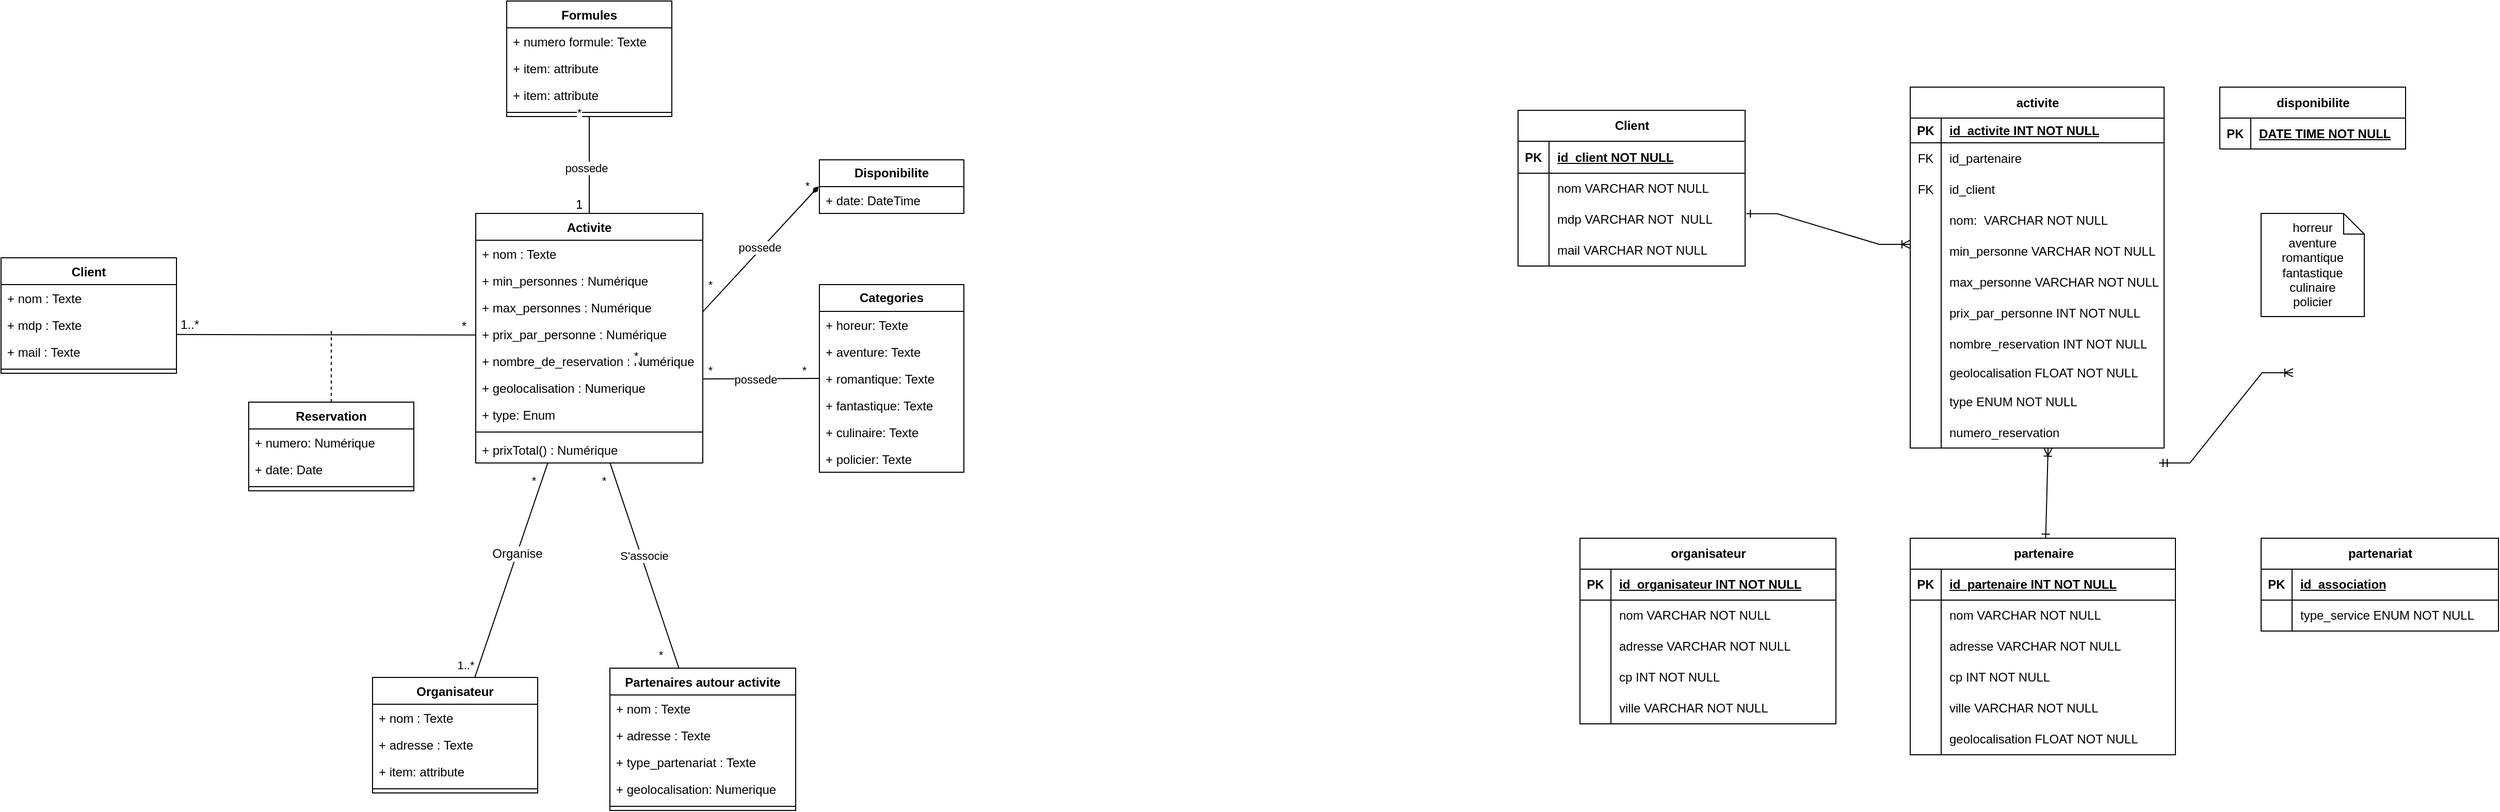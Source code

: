 <mxfile version="24.2.5" type="github" pages="2">
  <diagram id="C5RBs43oDa-KdzZeNtuy" name="Page-1">
    <mxGraphModel dx="1760" dy="936" grid="1" gridSize="10" guides="1" tooltips="1" connect="1" arrows="1" fold="1" page="1" pageScale="1" pageWidth="827" pageHeight="1169" math="0" shadow="0">
      <root>
        <mxCell id="WIyWlLk6GJQsqaUBKTNV-0" />
        <mxCell id="WIyWlLk6GJQsqaUBKTNV-1" parent="WIyWlLk6GJQsqaUBKTNV-0" />
        <mxCell id="AImtCzowj08Mhvy_ddNF-32" value="Partenaires autour activite" style="swimlane;fontStyle=1;align=center;verticalAlign=top;childLayout=stackLayout;horizontal=1;startSize=26;horizontalStack=0;resizeParent=1;resizeLast=0;collapsible=1;marginBottom=0;rounded=0;shadow=0;strokeWidth=1;" parent="WIyWlLk6GJQsqaUBKTNV-1" vertex="1">
          <mxGeometry x="850" y="711" width="180" height="138" as="geometry">
            <mxRectangle x="550" y="140" width="160" height="26" as="alternateBounds" />
          </mxGeometry>
        </mxCell>
        <mxCell id="vlsmuaCWeDRxYmQxbxmw-4" value="+ nom : Texte" style="text;strokeColor=none;fillColor=none;align=left;verticalAlign=top;spacingLeft=4;spacingRight=4;overflow=hidden;rotatable=0;points=[[0,0.5],[1,0.5]];portConstraint=eastwest;whiteSpace=wrap;html=1;" parent="AImtCzowj08Mhvy_ddNF-32" vertex="1">
          <mxGeometry y="26" width="180" height="26" as="geometry" />
        </mxCell>
        <mxCell id="vlsmuaCWeDRxYmQxbxmw-36" value="+ adresse : Texte" style="text;strokeColor=none;fillColor=none;align=left;verticalAlign=top;spacingLeft=4;spacingRight=4;overflow=hidden;rotatable=0;points=[[0,0.5],[1,0.5]];portConstraint=eastwest;whiteSpace=wrap;html=1;" parent="AImtCzowj08Mhvy_ddNF-32" vertex="1">
          <mxGeometry y="52" width="180" height="26" as="geometry" />
        </mxCell>
        <mxCell id="KNCG4D43ssrWwXCDO9zS-21" value="+ type_partenariat : Texte" style="text;strokeColor=none;fillColor=none;align=left;verticalAlign=top;spacingLeft=4;spacingRight=4;overflow=hidden;rotatable=0;points=[[0,0.5],[1,0.5]];portConstraint=eastwest;whiteSpace=wrap;html=1;" vertex="1" parent="AImtCzowj08Mhvy_ddNF-32">
          <mxGeometry y="78" width="180" height="26" as="geometry" />
        </mxCell>
        <mxCell id="vlsmuaCWeDRxYmQxbxmw-37" value="+ geolocalisation: Numerique" style="text;strokeColor=none;fillColor=none;align=left;verticalAlign=top;spacingLeft=4;spacingRight=4;overflow=hidden;rotatable=0;points=[[0,0.5],[1,0.5]];portConstraint=eastwest;whiteSpace=wrap;html=1;" parent="AImtCzowj08Mhvy_ddNF-32" vertex="1">
          <mxGeometry y="104" width="180" height="26" as="geometry" />
        </mxCell>
        <mxCell id="AImtCzowj08Mhvy_ddNF-41" value="" style="line;html=1;strokeWidth=1;align=left;verticalAlign=middle;spacingTop=-1;spacingLeft=3;spacingRight=3;rotatable=0;labelPosition=right;points=[];portConstraint=eastwest;" parent="AImtCzowj08Mhvy_ddNF-32" vertex="1">
          <mxGeometry y="130" width="180" height="8" as="geometry" />
        </mxCell>
        <mxCell id="zkfFHV4jXpPFQw0GAbJ--0" value="Client" style="swimlane;fontStyle=1;align=center;verticalAlign=top;childLayout=stackLayout;horizontal=1;startSize=26;horizontalStack=0;resizeParent=1;resizeLast=0;collapsible=1;marginBottom=0;rounded=0;shadow=0;strokeWidth=1;" parent="WIyWlLk6GJQsqaUBKTNV-1" vertex="1">
          <mxGeometry x="260" y="313" width="170" height="112" as="geometry">
            <mxRectangle x="80" y="130" width="160" height="26" as="alternateBounds" />
          </mxGeometry>
        </mxCell>
        <mxCell id="AImtCzowj08Mhvy_ddNF-4" value="+ nom : Texte" style="text;align=left;verticalAlign=top;spacingLeft=4;spacingRight=4;overflow=hidden;rotatable=0;points=[[0,0.5],[1,0.5]];portConstraint=eastwest;" parent="zkfFHV4jXpPFQw0GAbJ--0" vertex="1">
          <mxGeometry y="26" width="170" height="26" as="geometry" />
        </mxCell>
        <mxCell id="AImtCzowj08Mhvy_ddNF-5" value="+ mdp : Texte" style="text;align=left;verticalAlign=top;spacingLeft=4;spacingRight=4;overflow=hidden;rotatable=0;points=[[0,0.5],[1,0.5]];portConstraint=eastwest;" parent="zkfFHV4jXpPFQw0GAbJ--0" vertex="1">
          <mxGeometry y="52" width="170" height="26" as="geometry" />
        </mxCell>
        <mxCell id="AImtCzowj08Mhvy_ddNF-2" value="+ mail : Texte" style="text;align=left;verticalAlign=top;spacingLeft=4;spacingRight=4;overflow=hidden;rotatable=0;points=[[0,0.5],[1,0.5]];portConstraint=eastwest;" parent="zkfFHV4jXpPFQw0GAbJ--0" vertex="1">
          <mxGeometry y="78" width="170" height="26" as="geometry" />
        </mxCell>
        <mxCell id="zkfFHV4jXpPFQw0GAbJ--4" value="" style="line;html=1;strokeWidth=1;align=left;verticalAlign=middle;spacingTop=-1;spacingLeft=3;spacingRight=3;rotatable=0;labelPosition=right;points=[];portConstraint=eastwest;" parent="zkfFHV4jXpPFQw0GAbJ--0" vertex="1">
          <mxGeometry y="104" width="170" height="8" as="geometry" />
        </mxCell>
        <mxCell id="zkfFHV4jXpPFQw0GAbJ--6" value="Reservation" style="swimlane;fontStyle=1;align=center;verticalAlign=top;childLayout=stackLayout;horizontal=1;startSize=26;horizontalStack=0;resizeParent=1;resizeLast=0;collapsible=1;marginBottom=0;rounded=0;shadow=0;strokeWidth=1;" parent="WIyWlLk6GJQsqaUBKTNV-1" vertex="1">
          <mxGeometry x="500" y="453" width="160" height="86" as="geometry">
            <mxRectangle x="130" y="380" width="160" height="26" as="alternateBounds" />
          </mxGeometry>
        </mxCell>
        <mxCell id="arL8klJav1b7kg2NuQIs-5" value="+ numero: Numérique" style="text;strokeColor=none;fillColor=none;align=left;verticalAlign=top;spacingLeft=4;spacingRight=4;overflow=hidden;rotatable=0;points=[[0,0.5],[1,0.5]];portConstraint=eastwest;whiteSpace=wrap;html=1;" parent="zkfFHV4jXpPFQw0GAbJ--6" vertex="1">
          <mxGeometry y="26" width="160" height="26" as="geometry" />
        </mxCell>
        <mxCell id="arL8klJav1b7kg2NuQIs-6" value="+ date: Date" style="text;strokeColor=none;fillColor=none;align=left;verticalAlign=top;spacingLeft=4;spacingRight=4;overflow=hidden;rotatable=0;points=[[0,0.5],[1,0.5]];portConstraint=eastwest;whiteSpace=wrap;html=1;" parent="zkfFHV4jXpPFQw0GAbJ--6" vertex="1">
          <mxGeometry y="52" width="160" height="26" as="geometry" />
        </mxCell>
        <mxCell id="zkfFHV4jXpPFQw0GAbJ--9" value="" style="line;html=1;strokeWidth=1;align=left;verticalAlign=middle;spacingTop=-1;spacingLeft=3;spacingRight=3;rotatable=0;labelPosition=right;points=[];portConstraint=eastwest;" parent="zkfFHV4jXpPFQw0GAbJ--6" vertex="1">
          <mxGeometry y="78" width="160" height="8" as="geometry" />
        </mxCell>
        <mxCell id="zkfFHV4jXpPFQw0GAbJ--12" value="" style="endArrow=none;endSize=10;endFill=0;shadow=0;strokeWidth=1;rounded=0;elbow=vertical;strokeColor=default;dashed=1;" parent="WIyWlLk6GJQsqaUBKTNV-1" source="zkfFHV4jXpPFQw0GAbJ--6" edge="1">
          <mxGeometry width="160" relative="1" as="geometry">
            <mxPoint x="380" y="366" as="sourcePoint" />
            <mxPoint x="580" y="383" as="targetPoint" />
          </mxGeometry>
        </mxCell>
        <mxCell id="AImtCzowj08Mhvy_ddNF-23" value="" style="rounded=0;orthogonalLoop=1;jettySize=auto;html=1;fontSize=12;startSize=8;endSize=8;entryX=0.318;entryY=0.981;entryDx=0;entryDy=0;endArrow=none;endFill=0;entryPerimeter=0;" parent="WIyWlLk6GJQsqaUBKTNV-1" source="zkfFHV4jXpPFQw0GAbJ--13" target="zkfFHV4jXpPFQw0GAbJ--24" edge="1">
          <mxGeometry relative="1" as="geometry">
            <mxPoint x="790" y="568" as="targetPoint" />
          </mxGeometry>
        </mxCell>
        <mxCell id="AImtCzowj08Mhvy_ddNF-24" value="Organise" style="edgeLabel;html=1;align=center;verticalAlign=middle;resizable=0;points=[];fontSize=12;" parent="AImtCzowj08Mhvy_ddNF-23" vertex="1" connectable="0">
          <mxGeometry x="0.035" y="4" relative="1" as="geometry">
            <mxPoint x="8" y="-11" as="offset" />
          </mxGeometry>
        </mxCell>
        <mxCell id="arL8klJav1b7kg2NuQIs-20" value="*" style="edgeLabel;html=1;align=center;verticalAlign=middle;resizable=0;points=[];" parent="AImtCzowj08Mhvy_ddNF-23" vertex="1" connectable="0">
          <mxGeometry x="0.874" relative="1" as="geometry">
            <mxPoint x="-10" y="4" as="offset" />
          </mxGeometry>
        </mxCell>
        <mxCell id="arL8klJav1b7kg2NuQIs-21" value="1..*" style="edgeLabel;html=1;align=center;verticalAlign=middle;resizable=0;points=[];" parent="AImtCzowj08Mhvy_ddNF-23" vertex="1" connectable="0">
          <mxGeometry x="-0.884" relative="1" as="geometry">
            <mxPoint x="-13" as="offset" />
          </mxGeometry>
        </mxCell>
        <mxCell id="zkfFHV4jXpPFQw0GAbJ--13" value="Organisateur" style="swimlane;fontStyle=1;align=center;verticalAlign=top;childLayout=stackLayout;horizontal=1;startSize=26;horizontalStack=0;resizeParent=1;resizeLast=0;collapsible=1;marginBottom=0;rounded=0;shadow=0;strokeWidth=1;" parent="WIyWlLk6GJQsqaUBKTNV-1" vertex="1">
          <mxGeometry x="620" y="720" width="160" height="112" as="geometry">
            <mxRectangle x="340" y="380" width="170" height="26" as="alternateBounds" />
          </mxGeometry>
        </mxCell>
        <mxCell id="vlsmuaCWeDRxYmQxbxmw-1" value="+ nom : Texte" style="text;strokeColor=none;fillColor=none;align=left;verticalAlign=top;spacingLeft=4;spacingRight=4;overflow=hidden;rotatable=0;points=[[0,0.5],[1,0.5]];portConstraint=eastwest;whiteSpace=wrap;html=1;" parent="zkfFHV4jXpPFQw0GAbJ--13" vertex="1">
          <mxGeometry y="26" width="160" height="26" as="geometry" />
        </mxCell>
        <mxCell id="vlsmuaCWeDRxYmQxbxmw-2" value="+ adresse : Texte" style="text;strokeColor=none;fillColor=none;align=left;verticalAlign=top;spacingLeft=4;spacingRight=4;overflow=hidden;rotatable=0;points=[[0,0.5],[1,0.5]];portConstraint=eastwest;whiteSpace=wrap;html=1;" parent="zkfFHV4jXpPFQw0GAbJ--13" vertex="1">
          <mxGeometry y="52" width="160" height="26" as="geometry" />
        </mxCell>
        <mxCell id="vlsmuaCWeDRxYmQxbxmw-3" value="+ item: attribute" style="text;strokeColor=none;fillColor=none;align=left;verticalAlign=top;spacingLeft=4;spacingRight=4;overflow=hidden;rotatable=0;points=[[0,0.5],[1,0.5]];portConstraint=eastwest;whiteSpace=wrap;html=1;" parent="zkfFHV4jXpPFQw0GAbJ--13" vertex="1">
          <mxGeometry y="78" width="160" height="26" as="geometry" />
        </mxCell>
        <mxCell id="zkfFHV4jXpPFQw0GAbJ--15" value="" style="line;html=1;strokeWidth=1;align=left;verticalAlign=middle;spacingTop=-1;spacingLeft=3;spacingRight=3;rotatable=0;labelPosition=right;points=[];portConstraint=eastwest;" parent="zkfFHV4jXpPFQw0GAbJ--13" vertex="1">
          <mxGeometry y="104" width="160" height="8" as="geometry" />
        </mxCell>
        <mxCell id="zkfFHV4jXpPFQw0GAbJ--17" value="Activite" style="swimlane;fontStyle=1;align=center;verticalAlign=top;childLayout=stackLayout;horizontal=1;startSize=26;horizontalStack=0;resizeParent=1;resizeLast=0;collapsible=1;marginBottom=0;rounded=0;shadow=0;strokeWidth=1;" parent="WIyWlLk6GJQsqaUBKTNV-1" vertex="1">
          <mxGeometry x="720" y="270" width="220" height="242" as="geometry">
            <mxRectangle x="550" y="140" width="160" height="26" as="alternateBounds" />
          </mxGeometry>
        </mxCell>
        <mxCell id="zkfFHV4jXpPFQw0GAbJ--18" value="+ nom : Texte" style="text;align=left;verticalAlign=top;spacingLeft=4;spacingRight=4;overflow=hidden;rotatable=0;points=[[0,0.5],[1,0.5]];portConstraint=eastwest;" parent="zkfFHV4jXpPFQw0GAbJ--17" vertex="1">
          <mxGeometry y="26" width="220" height="26" as="geometry" />
        </mxCell>
        <mxCell id="zkfFHV4jXpPFQw0GAbJ--20" value="+ min_personnes : Numérique" style="text;align=left;verticalAlign=top;spacingLeft=4;spacingRight=4;overflow=hidden;rotatable=0;points=[[0,0.5],[1,0.5]];portConstraint=eastwest;rounded=0;shadow=0;html=0;" parent="zkfFHV4jXpPFQw0GAbJ--17" vertex="1">
          <mxGeometry y="52" width="220" height="26" as="geometry" />
        </mxCell>
        <mxCell id="zkfFHV4jXpPFQw0GAbJ--19" value="+ max_personnes : Numérique" style="text;align=left;verticalAlign=top;spacingLeft=4;spacingRight=4;overflow=hidden;rotatable=0;points=[[0,0.5],[1,0.5]];portConstraint=eastwest;rounded=0;shadow=0;html=0;" parent="zkfFHV4jXpPFQw0GAbJ--17" vertex="1">
          <mxGeometry y="78" width="220" height="26" as="geometry" />
        </mxCell>
        <mxCell id="zkfFHV4jXpPFQw0GAbJ--21" value="+ prix_par_personne : Numérique" style="text;align=left;verticalAlign=top;spacingLeft=4;spacingRight=4;overflow=hidden;rotatable=0;points=[[0,0.5],[1,0.5]];portConstraint=eastwest;rounded=0;shadow=0;html=0;" parent="zkfFHV4jXpPFQw0GAbJ--17" vertex="1">
          <mxGeometry y="104" width="220" height="26" as="geometry" />
        </mxCell>
        <mxCell id="zkfFHV4jXpPFQw0GAbJ--22" value="+ nombre_de_reservation : Numérique" style="text;align=left;verticalAlign=top;spacingLeft=4;spacingRight=4;overflow=hidden;rotatable=0;points=[[0,0.5],[1,0.5]];portConstraint=eastwest;rounded=0;shadow=0;html=0;" parent="zkfFHV4jXpPFQw0GAbJ--17" vertex="1">
          <mxGeometry y="130" width="220" height="26" as="geometry" />
        </mxCell>
        <mxCell id="zkfFHV4jXpPFQw0GAbJ--25" value="+ geolocalisation : Numerique" style="text;align=left;verticalAlign=top;spacingLeft=4;spacingRight=4;overflow=hidden;rotatable=0;points=[[0,0.5],[1,0.5]];portConstraint=eastwest;" parent="zkfFHV4jXpPFQw0GAbJ--17" vertex="1">
          <mxGeometry y="156" width="220" height="26" as="geometry" />
        </mxCell>
        <mxCell id="vlsmuaCWeDRxYmQxbxmw-6" value="+ type: Enum" style="text;strokeColor=none;fillColor=none;align=left;verticalAlign=top;spacingLeft=4;spacingRight=4;overflow=hidden;rotatable=0;points=[[0,0.5],[1,0.5]];portConstraint=eastwest;whiteSpace=wrap;html=1;" parent="zkfFHV4jXpPFQw0GAbJ--17" vertex="1">
          <mxGeometry y="182" width="220" height="26" as="geometry" />
        </mxCell>
        <mxCell id="zkfFHV4jXpPFQw0GAbJ--23" value="" style="line;html=1;strokeWidth=1;align=left;verticalAlign=middle;spacingTop=-1;spacingLeft=3;spacingRight=3;rotatable=0;labelPosition=right;points=[];portConstraint=eastwest;" parent="zkfFHV4jXpPFQw0GAbJ--17" vertex="1">
          <mxGeometry y="208" width="220" height="8" as="geometry" />
        </mxCell>
        <mxCell id="zkfFHV4jXpPFQw0GAbJ--24" value="+ prixTotal() : Numérique" style="text;align=left;verticalAlign=top;spacingLeft=4;spacingRight=4;overflow=hidden;rotatable=0;points=[[0,0.5],[1,0.5]];portConstraint=eastwest;" parent="zkfFHV4jXpPFQw0GAbJ--17" vertex="1">
          <mxGeometry y="216" width="220" height="26" as="geometry" />
        </mxCell>
        <mxCell id="zkfFHV4jXpPFQw0GAbJ--26" value="" style="endArrow=none;shadow=0;strokeWidth=1;rounded=0;endFill=0;elbow=vertical;entryX=-0.002;entryY=0.103;entryDx=0;entryDy=0;entryPerimeter=0;" parent="WIyWlLk6GJQsqaUBKTNV-1" edge="1">
          <mxGeometry x="0.5" y="41" relative="1" as="geometry">
            <mxPoint x="430" y="387.43" as="sourcePoint" />
            <mxPoint x="719.56" y="387.926" as="targetPoint" />
            <mxPoint x="-40" y="32" as="offset" />
          </mxGeometry>
        </mxCell>
        <mxCell id="zkfFHV4jXpPFQw0GAbJ--27" value="1..*" style="resizable=0;align=left;verticalAlign=bottom;labelBackgroundColor=none;fontSize=12;" parent="zkfFHV4jXpPFQw0GAbJ--26" connectable="0" vertex="1">
          <mxGeometry x="-1" relative="1" as="geometry">
            <mxPoint x="2" y="-1" as="offset" />
          </mxGeometry>
        </mxCell>
        <mxCell id="zkfFHV4jXpPFQw0GAbJ--28" value="*" style="resizable=0;align=right;verticalAlign=bottom;labelBackgroundColor=none;fontSize=12;" parent="zkfFHV4jXpPFQw0GAbJ--26" connectable="0" vertex="1">
          <mxGeometry x="1" relative="1" as="geometry">
            <mxPoint x="-7" as="offset" />
          </mxGeometry>
        </mxCell>
        <mxCell id="arL8klJav1b7kg2NuQIs-22" style="rounded=0;orthogonalLoop=1;jettySize=auto;html=1;endArrow=none;endFill=0;entryX=0.591;entryY=0.988;entryDx=0;entryDy=0;entryPerimeter=0;" parent="WIyWlLk6GJQsqaUBKTNV-1" source="AImtCzowj08Mhvy_ddNF-32" target="zkfFHV4jXpPFQw0GAbJ--24" edge="1">
          <mxGeometry relative="1" as="geometry">
            <mxPoint x="938.03" y="511.698" as="sourcePoint" />
            <mxPoint x="850" y="711.688" as="targetPoint" />
          </mxGeometry>
        </mxCell>
        <mxCell id="arL8klJav1b7kg2NuQIs-25" value="*" style="edgeLabel;html=1;align=center;verticalAlign=middle;resizable=0;points=[];" parent="arL8klJav1b7kg2NuQIs-22" vertex="1" connectable="0">
          <mxGeometry x="0.694" y="-1" relative="1" as="geometry">
            <mxPoint x="-17" y="-13" as="offset" />
          </mxGeometry>
        </mxCell>
        <mxCell id="KNCG4D43ssrWwXCDO9zS-19" value="S&#39;associe" style="edgeLabel;html=1;align=center;verticalAlign=middle;resizable=0;points=[];" vertex="1" connectable="0" parent="arL8klJav1b7kg2NuQIs-22">
          <mxGeometry x="0.09" y="-2" relative="1" as="geometry">
            <mxPoint as="offset" />
          </mxGeometry>
        </mxCell>
        <mxCell id="arL8klJav1b7kg2NuQIs-30" value="*" style="edgeLabel;html=1;align=center;verticalAlign=middle;resizable=0;points=[];" parent="WIyWlLk6GJQsqaUBKTNV-1" vertex="1" connectable="0">
          <mxGeometry x="890.998" y="711.004" as="geometry">
            <mxPoint x="8" y="-13" as="offset" />
          </mxGeometry>
        </mxCell>
        <mxCell id="vlsmuaCWeDRxYmQxbxmw-7" value="&lt;b&gt;Disponibilite&lt;/b&gt;" style="swimlane;fontStyle=0;childLayout=stackLayout;horizontal=1;startSize=26;fillColor=none;horizontalStack=0;resizeParent=1;resizeParentMax=0;resizeLast=0;collapsible=1;marginBottom=0;whiteSpace=wrap;html=1;" parent="WIyWlLk6GJQsqaUBKTNV-1" vertex="1">
          <mxGeometry x="1053" y="218" width="140" height="52" as="geometry" />
        </mxCell>
        <mxCell id="vlsmuaCWeDRxYmQxbxmw-8" value="+ date: DateTime" style="text;strokeColor=none;fillColor=none;align=left;verticalAlign=top;spacingLeft=4;spacingRight=4;overflow=hidden;rotatable=0;points=[[0,0.5],[1,0.5]];portConstraint=eastwest;whiteSpace=wrap;html=1;" parent="vlsmuaCWeDRxYmQxbxmw-7" vertex="1">
          <mxGeometry y="26" width="140" height="26" as="geometry" />
        </mxCell>
        <mxCell id="vlsmuaCWeDRxYmQxbxmw-14" style="rounded=0;orthogonalLoop=1;jettySize=auto;html=1;endArrow=none;endFill=0;exitX=0;exitY=0.5;exitDx=0;exitDy=0;" parent="WIyWlLk6GJQsqaUBKTNV-1" source="KNCG4D43ssrWwXCDO9zS-32" edge="1">
          <mxGeometry relative="1" as="geometry">
            <mxPoint x="940" y="430.5" as="targetPoint" />
            <mxPoint x="1110.0" y="431.5" as="sourcePoint" />
          </mxGeometry>
        </mxCell>
        <mxCell id="KNCG4D43ssrWwXCDO9zS-58" value="possede" style="edgeLabel;html=1;align=center;verticalAlign=middle;resizable=0;points=[];" vertex="1" connectable="0" parent="vlsmuaCWeDRxYmQxbxmw-14">
          <mxGeometry x="0.104" relative="1" as="geometry">
            <mxPoint as="offset" />
          </mxGeometry>
        </mxCell>
        <mxCell id="vlsmuaCWeDRxYmQxbxmw-17" value="" style="endArrow=none;endFill=0;endSize=24;html=1;rounded=0;exitX=-0.005;exitY=-0.01;exitDx=0;exitDy=0;exitPerimeter=0;entryX=0.998;entryY=0.685;entryDx=0;entryDy=0;entryPerimeter=0;startArrow=diamondThin;startFill=1;" parent="WIyWlLk6GJQsqaUBKTNV-1" source="vlsmuaCWeDRxYmQxbxmw-8" target="zkfFHV4jXpPFQw0GAbJ--19" edge="1">
          <mxGeometry width="160" relative="1" as="geometry">
            <mxPoint x="1160" y="590" as="sourcePoint" />
            <mxPoint x="1320" y="590" as="targetPoint" />
          </mxGeometry>
        </mxCell>
        <mxCell id="vlsmuaCWeDRxYmQxbxmw-39" value="*" style="edgeLabel;html=1;align=center;verticalAlign=middle;resizable=0;points=[];" parent="vlsmuaCWeDRxYmQxbxmw-17" vertex="1" connectable="0">
          <mxGeometry x="-0.89" y="1" relative="1" as="geometry">
            <mxPoint x="-172" y="157" as="offset" />
          </mxGeometry>
        </mxCell>
        <mxCell id="KNCG4D43ssrWwXCDO9zS-59" value="possede" style="edgeLabel;html=1;align=center;verticalAlign=middle;resizable=0;points=[];" vertex="1" connectable="0" parent="vlsmuaCWeDRxYmQxbxmw-17">
          <mxGeometry x="-0.015" y="-2" relative="1" as="geometry">
            <mxPoint as="offset" />
          </mxGeometry>
        </mxCell>
        <mxCell id="1ieKv3je5Mh9W8lx1wkH-18" value="Client" style="shape=table;startSize=30;container=1;collapsible=1;childLayout=tableLayout;fixedRows=1;rowLines=0;fontStyle=1;align=center;resizeLast=1;html=1;" parent="WIyWlLk6GJQsqaUBKTNV-1" vertex="1">
          <mxGeometry x="1730" y="170" width="220" height="151" as="geometry" />
        </mxCell>
        <mxCell id="1ieKv3je5Mh9W8lx1wkH-19" value="" style="shape=tableRow;horizontal=0;startSize=0;swimlaneHead=0;swimlaneBody=0;fillColor=none;collapsible=0;dropTarget=0;points=[[0,0.5],[1,0.5]];portConstraint=eastwest;top=0;left=0;right=0;bottom=1;" parent="1ieKv3je5Mh9W8lx1wkH-18" vertex="1">
          <mxGeometry y="30" width="220" height="31" as="geometry" />
        </mxCell>
        <mxCell id="1ieKv3je5Mh9W8lx1wkH-20" value="PK" style="shape=partialRectangle;connectable=0;fillColor=none;top=0;left=0;bottom=0;right=0;fontStyle=1;overflow=hidden;whiteSpace=wrap;html=1;" parent="1ieKv3je5Mh9W8lx1wkH-19" vertex="1">
          <mxGeometry width="30" height="31" as="geometry">
            <mxRectangle width="30" height="31" as="alternateBounds" />
          </mxGeometry>
        </mxCell>
        <mxCell id="1ieKv3je5Mh9W8lx1wkH-21" value="id_client NOT NULL" style="shape=partialRectangle;connectable=0;fillColor=none;top=0;left=0;bottom=0;right=0;align=left;spacingLeft=6;fontStyle=5;overflow=hidden;whiteSpace=wrap;html=1;" parent="1ieKv3je5Mh9W8lx1wkH-19" vertex="1">
          <mxGeometry x="30" width="190" height="31" as="geometry">
            <mxRectangle width="190" height="31" as="alternateBounds" />
          </mxGeometry>
        </mxCell>
        <mxCell id="1ieKv3je5Mh9W8lx1wkH-22" value="" style="shape=tableRow;horizontal=0;startSize=0;swimlaneHead=0;swimlaneBody=0;fillColor=none;collapsible=0;dropTarget=0;points=[[0,0.5],[1,0.5]];portConstraint=eastwest;top=0;left=0;right=0;bottom=0;" parent="1ieKv3je5Mh9W8lx1wkH-18" vertex="1">
          <mxGeometry y="61" width="220" height="30" as="geometry" />
        </mxCell>
        <mxCell id="1ieKv3je5Mh9W8lx1wkH-23" value="" style="shape=partialRectangle;connectable=0;fillColor=none;top=0;left=0;bottom=0;right=0;editable=1;overflow=hidden;whiteSpace=wrap;html=1;" parent="1ieKv3je5Mh9W8lx1wkH-22" vertex="1">
          <mxGeometry width="30" height="30" as="geometry">
            <mxRectangle width="30" height="30" as="alternateBounds" />
          </mxGeometry>
        </mxCell>
        <mxCell id="1ieKv3je5Mh9W8lx1wkH-24" value="nom VARCHAR NOT NULL" style="shape=partialRectangle;connectable=0;fillColor=none;top=0;left=0;bottom=0;right=0;align=left;spacingLeft=6;overflow=hidden;whiteSpace=wrap;html=1;" parent="1ieKv3je5Mh9W8lx1wkH-22" vertex="1">
          <mxGeometry x="30" width="190" height="30" as="geometry">
            <mxRectangle width="190" height="30" as="alternateBounds" />
          </mxGeometry>
        </mxCell>
        <mxCell id="1ieKv3je5Mh9W8lx1wkH-25" value="" style="shape=tableRow;horizontal=0;startSize=0;swimlaneHead=0;swimlaneBody=0;fillColor=none;collapsible=0;dropTarget=0;points=[[0,0.5],[1,0.5]];portConstraint=eastwest;top=0;left=0;right=0;bottom=0;" parent="1ieKv3je5Mh9W8lx1wkH-18" vertex="1">
          <mxGeometry y="91" width="220" height="30" as="geometry" />
        </mxCell>
        <mxCell id="1ieKv3je5Mh9W8lx1wkH-26" value="" style="shape=partialRectangle;connectable=0;fillColor=none;top=0;left=0;bottom=0;right=0;editable=1;overflow=hidden;whiteSpace=wrap;html=1;" parent="1ieKv3je5Mh9W8lx1wkH-25" vertex="1">
          <mxGeometry width="30" height="30" as="geometry">
            <mxRectangle width="30" height="30" as="alternateBounds" />
          </mxGeometry>
        </mxCell>
        <mxCell id="1ieKv3je5Mh9W8lx1wkH-27" value="mdp VARCHAR NOT&amp;nbsp; NULL" style="shape=partialRectangle;connectable=0;fillColor=none;top=0;left=0;bottom=0;right=0;align=left;spacingLeft=6;overflow=hidden;whiteSpace=wrap;html=1;" parent="1ieKv3je5Mh9W8lx1wkH-25" vertex="1">
          <mxGeometry x="30" width="190" height="30" as="geometry">
            <mxRectangle width="190" height="30" as="alternateBounds" />
          </mxGeometry>
        </mxCell>
        <mxCell id="1ieKv3je5Mh9W8lx1wkH-28" value="" style="shape=tableRow;horizontal=0;startSize=0;swimlaneHead=0;swimlaneBody=0;fillColor=none;collapsible=0;dropTarget=0;points=[[0,0.5],[1,0.5]];portConstraint=eastwest;top=0;left=0;right=0;bottom=0;" parent="1ieKv3je5Mh9W8lx1wkH-18" vertex="1">
          <mxGeometry y="121" width="220" height="30" as="geometry" />
        </mxCell>
        <mxCell id="1ieKv3je5Mh9W8lx1wkH-29" value="" style="shape=partialRectangle;connectable=0;fillColor=none;top=0;left=0;bottom=0;right=0;editable=1;overflow=hidden;whiteSpace=wrap;html=1;" parent="1ieKv3je5Mh9W8lx1wkH-28" vertex="1">
          <mxGeometry width="30" height="30" as="geometry">
            <mxRectangle width="30" height="30" as="alternateBounds" />
          </mxGeometry>
        </mxCell>
        <mxCell id="1ieKv3je5Mh9W8lx1wkH-30" value="mail VARCHAR NOT NULL" style="shape=partialRectangle;connectable=0;fillColor=none;top=0;left=0;bottom=0;right=0;align=left;spacingLeft=6;overflow=hidden;whiteSpace=wrap;html=1;" parent="1ieKv3je5Mh9W8lx1wkH-28" vertex="1">
          <mxGeometry x="30" width="190" height="30" as="geometry">
            <mxRectangle width="190" height="30" as="alternateBounds" />
          </mxGeometry>
        </mxCell>
        <mxCell id="1ieKv3je5Mh9W8lx1wkH-48" value="partenariat" style="shape=table;startSize=30;container=1;collapsible=1;childLayout=tableLayout;fixedRows=1;rowLines=0;fontStyle=1;align=center;resizeLast=1;html=1;" parent="WIyWlLk6GJQsqaUBKTNV-1" vertex="1">
          <mxGeometry x="2450" y="585" width="230" height="90" as="geometry" />
        </mxCell>
        <mxCell id="1ieKv3je5Mh9W8lx1wkH-49" value="" style="shape=tableRow;horizontal=0;startSize=0;swimlaneHead=0;swimlaneBody=0;fillColor=none;collapsible=0;dropTarget=0;points=[[0,0.5],[1,0.5]];portConstraint=eastwest;top=0;left=0;right=0;bottom=1;" parent="1ieKv3je5Mh9W8lx1wkH-48" vertex="1">
          <mxGeometry y="30" width="230" height="30" as="geometry" />
        </mxCell>
        <mxCell id="1ieKv3je5Mh9W8lx1wkH-50" value="PK" style="shape=partialRectangle;connectable=0;fillColor=none;top=0;left=0;bottom=0;right=0;fontStyle=1;overflow=hidden;whiteSpace=wrap;html=1;" parent="1ieKv3je5Mh9W8lx1wkH-49" vertex="1">
          <mxGeometry width="30" height="30" as="geometry">
            <mxRectangle width="30" height="30" as="alternateBounds" />
          </mxGeometry>
        </mxCell>
        <mxCell id="1ieKv3je5Mh9W8lx1wkH-51" value="id_association" style="shape=partialRectangle;connectable=0;fillColor=none;top=0;left=0;bottom=0;right=0;align=left;spacingLeft=6;fontStyle=5;overflow=hidden;whiteSpace=wrap;html=1;" parent="1ieKv3je5Mh9W8lx1wkH-49" vertex="1">
          <mxGeometry x="30" width="200" height="30" as="geometry">
            <mxRectangle width="200" height="30" as="alternateBounds" />
          </mxGeometry>
        </mxCell>
        <mxCell id="1ieKv3je5Mh9W8lx1wkH-52" value="" style="shape=tableRow;horizontal=0;startSize=0;swimlaneHead=0;swimlaneBody=0;fillColor=none;collapsible=0;dropTarget=0;points=[[0,0.5],[1,0.5]];portConstraint=eastwest;top=0;left=0;right=0;bottom=0;" parent="1ieKv3je5Mh9W8lx1wkH-48" vertex="1">
          <mxGeometry y="60" width="230" height="30" as="geometry" />
        </mxCell>
        <mxCell id="1ieKv3je5Mh9W8lx1wkH-53" value="" style="shape=partialRectangle;connectable=0;fillColor=none;top=0;left=0;bottom=0;right=0;editable=1;overflow=hidden;whiteSpace=wrap;html=1;" parent="1ieKv3je5Mh9W8lx1wkH-52" vertex="1">
          <mxGeometry width="30" height="30" as="geometry">
            <mxRectangle width="30" height="30" as="alternateBounds" />
          </mxGeometry>
        </mxCell>
        <mxCell id="1ieKv3je5Mh9W8lx1wkH-54" value="type_service ENUM NOT NULL" style="shape=partialRectangle;connectable=0;fillColor=none;top=0;left=0;bottom=0;right=0;align=left;spacingLeft=6;overflow=hidden;whiteSpace=wrap;html=1;" parent="1ieKv3je5Mh9W8lx1wkH-52" vertex="1">
          <mxGeometry x="30" width="200" height="30" as="geometry">
            <mxRectangle width="200" height="30" as="alternateBounds" />
          </mxGeometry>
        </mxCell>
        <mxCell id="1ieKv3je5Mh9W8lx1wkH-61" value="disponibilite" style="shape=table;startSize=30;container=1;collapsible=1;childLayout=tableLayout;fixedRows=1;rowLines=0;fontStyle=1;align=center;resizeLast=1;html=1;" parent="WIyWlLk6GJQsqaUBKTNV-1" vertex="1">
          <mxGeometry x="2410" y="147.5" width="180" height="60" as="geometry" />
        </mxCell>
        <mxCell id="1ieKv3je5Mh9W8lx1wkH-62" value="" style="shape=tableRow;horizontal=0;startSize=0;swimlaneHead=0;swimlaneBody=0;fillColor=none;collapsible=0;dropTarget=0;points=[[0,0.5],[1,0.5]];portConstraint=eastwest;top=0;left=0;right=0;bottom=1;" parent="1ieKv3je5Mh9W8lx1wkH-61" vertex="1">
          <mxGeometry y="30" width="180" height="30" as="geometry" />
        </mxCell>
        <mxCell id="1ieKv3je5Mh9W8lx1wkH-63" value="PK" style="shape=partialRectangle;connectable=0;fillColor=none;top=0;left=0;bottom=0;right=0;fontStyle=1;overflow=hidden;whiteSpace=wrap;html=1;" parent="1ieKv3je5Mh9W8lx1wkH-62" vertex="1">
          <mxGeometry width="30" height="30" as="geometry">
            <mxRectangle width="30" height="30" as="alternateBounds" />
          </mxGeometry>
        </mxCell>
        <mxCell id="1ieKv3je5Mh9W8lx1wkH-64" value="DATE TIME NOT NULL" style="shape=partialRectangle;connectable=0;fillColor=none;top=0;left=0;bottom=0;right=0;align=left;spacingLeft=6;fontStyle=5;overflow=hidden;whiteSpace=wrap;html=1;" parent="1ieKv3je5Mh9W8lx1wkH-62" vertex="1">
          <mxGeometry x="30" width="150" height="30" as="geometry">
            <mxRectangle width="150" height="30" as="alternateBounds" />
          </mxGeometry>
        </mxCell>
        <mxCell id="1ieKv3je5Mh9W8lx1wkH-74" value="organisateur" style="shape=table;startSize=30;container=1;collapsible=1;childLayout=tableLayout;fixedRows=1;rowLines=0;fontStyle=1;align=center;resizeLast=1;html=1;" parent="WIyWlLk6GJQsqaUBKTNV-1" vertex="1">
          <mxGeometry x="1790" y="585" width="248" height="180" as="geometry" />
        </mxCell>
        <mxCell id="L3qLArHpKEPdWP9G0-iI-26" value="" style="shape=tableRow;horizontal=0;startSize=0;swimlaneHead=0;swimlaneBody=0;fillColor=none;collapsible=0;dropTarget=0;points=[[0,0.5],[1,0.5]];portConstraint=eastwest;top=0;left=0;right=0;bottom=1;" parent="1ieKv3je5Mh9W8lx1wkH-74" vertex="1">
          <mxGeometry y="30" width="248" height="30" as="geometry" />
        </mxCell>
        <mxCell id="L3qLArHpKEPdWP9G0-iI-27" value="PK" style="shape=partialRectangle;connectable=0;fillColor=none;top=0;left=0;bottom=0;right=0;fontStyle=1;overflow=hidden;whiteSpace=wrap;html=1;" parent="L3qLArHpKEPdWP9G0-iI-26" vertex="1">
          <mxGeometry width="30" height="30" as="geometry">
            <mxRectangle width="30" height="30" as="alternateBounds" />
          </mxGeometry>
        </mxCell>
        <mxCell id="L3qLArHpKEPdWP9G0-iI-28" value="id_organisateur INT NOT NULL" style="shape=partialRectangle;connectable=0;fillColor=none;top=0;left=0;bottom=0;right=0;align=left;spacingLeft=6;fontStyle=5;overflow=hidden;whiteSpace=wrap;html=1;" parent="L3qLArHpKEPdWP9G0-iI-26" vertex="1">
          <mxGeometry x="30" width="218" height="30" as="geometry">
            <mxRectangle width="218" height="30" as="alternateBounds" />
          </mxGeometry>
        </mxCell>
        <mxCell id="1ieKv3je5Mh9W8lx1wkH-78" value="" style="shape=tableRow;horizontal=0;startSize=0;swimlaneHead=0;swimlaneBody=0;fillColor=none;collapsible=0;dropTarget=0;points=[[0,0.5],[1,0.5]];portConstraint=eastwest;top=0;left=0;right=0;bottom=0;" parent="1ieKv3je5Mh9W8lx1wkH-74" vertex="1">
          <mxGeometry y="60" width="248" height="30" as="geometry" />
        </mxCell>
        <mxCell id="1ieKv3je5Mh9W8lx1wkH-79" value="" style="shape=partialRectangle;connectable=0;fillColor=none;top=0;left=0;bottom=0;right=0;editable=1;overflow=hidden;whiteSpace=wrap;html=1;" parent="1ieKv3je5Mh9W8lx1wkH-78" vertex="1">
          <mxGeometry width="30" height="30" as="geometry">
            <mxRectangle width="30" height="30" as="alternateBounds" />
          </mxGeometry>
        </mxCell>
        <mxCell id="1ieKv3je5Mh9W8lx1wkH-80" value="nom VARCHAR NOT NULL" style="shape=partialRectangle;connectable=0;fillColor=none;top=0;left=0;bottom=0;right=0;align=left;spacingLeft=6;overflow=hidden;whiteSpace=wrap;html=1;" parent="1ieKv3je5Mh9W8lx1wkH-78" vertex="1">
          <mxGeometry x="30" width="218" height="30" as="geometry">
            <mxRectangle width="218" height="30" as="alternateBounds" />
          </mxGeometry>
        </mxCell>
        <mxCell id="1ieKv3je5Mh9W8lx1wkH-81" value="" style="shape=tableRow;horizontal=0;startSize=0;swimlaneHead=0;swimlaneBody=0;fillColor=none;collapsible=0;dropTarget=0;points=[[0,0.5],[1,0.5]];portConstraint=eastwest;top=0;left=0;right=0;bottom=0;" parent="1ieKv3je5Mh9W8lx1wkH-74" vertex="1">
          <mxGeometry y="90" width="248" height="30" as="geometry" />
        </mxCell>
        <mxCell id="1ieKv3je5Mh9W8lx1wkH-82" value="" style="shape=partialRectangle;connectable=0;fillColor=none;top=0;left=0;bottom=0;right=0;editable=1;overflow=hidden;whiteSpace=wrap;html=1;" parent="1ieKv3je5Mh9W8lx1wkH-81" vertex="1">
          <mxGeometry width="30" height="30" as="geometry">
            <mxRectangle width="30" height="30" as="alternateBounds" />
          </mxGeometry>
        </mxCell>
        <mxCell id="1ieKv3je5Mh9W8lx1wkH-83" value="adresse VARCHAR NOT NULL" style="shape=partialRectangle;connectable=0;fillColor=none;top=0;left=0;bottom=0;right=0;align=left;spacingLeft=6;overflow=hidden;whiteSpace=wrap;html=1;" parent="1ieKv3je5Mh9W8lx1wkH-81" vertex="1">
          <mxGeometry x="30" width="218" height="30" as="geometry">
            <mxRectangle width="218" height="30" as="alternateBounds" />
          </mxGeometry>
        </mxCell>
        <mxCell id="1ieKv3je5Mh9W8lx1wkH-84" value="" style="shape=tableRow;horizontal=0;startSize=0;swimlaneHead=0;swimlaneBody=0;fillColor=none;collapsible=0;dropTarget=0;points=[[0,0.5],[1,0.5]];portConstraint=eastwest;top=0;left=0;right=0;bottom=0;" parent="1ieKv3je5Mh9W8lx1wkH-74" vertex="1">
          <mxGeometry y="120" width="248" height="30" as="geometry" />
        </mxCell>
        <mxCell id="1ieKv3je5Mh9W8lx1wkH-85" value="" style="shape=partialRectangle;connectable=0;fillColor=none;top=0;left=0;bottom=0;right=0;editable=1;overflow=hidden;whiteSpace=wrap;html=1;" parent="1ieKv3je5Mh9W8lx1wkH-84" vertex="1">
          <mxGeometry width="30" height="30" as="geometry">
            <mxRectangle width="30" height="30" as="alternateBounds" />
          </mxGeometry>
        </mxCell>
        <mxCell id="1ieKv3je5Mh9W8lx1wkH-86" value="cp INT NOT NULL" style="shape=partialRectangle;connectable=0;fillColor=none;top=0;left=0;bottom=0;right=0;align=left;spacingLeft=6;overflow=hidden;whiteSpace=wrap;html=1;" parent="1ieKv3je5Mh9W8lx1wkH-84" vertex="1">
          <mxGeometry x="30" width="218" height="30" as="geometry">
            <mxRectangle width="218" height="30" as="alternateBounds" />
          </mxGeometry>
        </mxCell>
        <mxCell id="L3qLArHpKEPdWP9G0-iI-45" value="" style="shape=tableRow;horizontal=0;startSize=0;swimlaneHead=0;swimlaneBody=0;fillColor=none;collapsible=0;dropTarget=0;points=[[0,0.5],[1,0.5]];portConstraint=eastwest;top=0;left=0;right=0;bottom=0;" parent="1ieKv3je5Mh9W8lx1wkH-74" vertex="1">
          <mxGeometry y="150" width="248" height="30" as="geometry" />
        </mxCell>
        <mxCell id="L3qLArHpKEPdWP9G0-iI-46" value="" style="shape=partialRectangle;connectable=0;fillColor=none;top=0;left=0;bottom=0;right=0;editable=1;overflow=hidden;whiteSpace=wrap;html=1;" parent="L3qLArHpKEPdWP9G0-iI-45" vertex="1">
          <mxGeometry width="30" height="30" as="geometry">
            <mxRectangle width="30" height="30" as="alternateBounds" />
          </mxGeometry>
        </mxCell>
        <mxCell id="L3qLArHpKEPdWP9G0-iI-47" value="ville VARCHAR NOT NULL" style="shape=partialRectangle;connectable=0;fillColor=none;top=0;left=0;bottom=0;right=0;align=left;spacingLeft=6;overflow=hidden;whiteSpace=wrap;html=1;" parent="L3qLArHpKEPdWP9G0-iI-45" vertex="1">
          <mxGeometry x="30" width="218" height="30" as="geometry">
            <mxRectangle width="218" height="30" as="alternateBounds" />
          </mxGeometry>
        </mxCell>
        <object label="activite" hello="Varchar" id="1ieKv3je5Mh9W8lx1wkH-2">
          <mxCell style="shape=table;startSize=30;container=1;collapsible=1;childLayout=tableLayout;fixedRows=1;rowLines=0;fontStyle=1;align=center;resizeLast=1;html=1;" parent="WIyWlLk6GJQsqaUBKTNV-1" vertex="1">
            <mxGeometry x="2110" y="147.5" width="246" height="350" as="geometry" />
          </mxCell>
        </object>
        <mxCell id="1ieKv3je5Mh9W8lx1wkH-3" value="" style="shape=tableRow;horizontal=0;startSize=0;swimlaneHead=0;swimlaneBody=0;fillColor=none;collapsible=0;dropTarget=0;points=[[0,0.5],[1,0.5]];portConstraint=eastwest;top=0;left=0;right=0;bottom=1;" parent="1ieKv3je5Mh9W8lx1wkH-2" vertex="1">
          <mxGeometry y="30" width="246" height="24" as="geometry" />
        </mxCell>
        <mxCell id="1ieKv3je5Mh9W8lx1wkH-4" value="PK" style="shape=partialRectangle;connectable=0;fillColor=none;top=0;left=0;bottom=0;right=0;fontStyle=1;overflow=hidden;whiteSpace=wrap;html=1;" parent="1ieKv3je5Mh9W8lx1wkH-3" vertex="1">
          <mxGeometry width="30" height="24" as="geometry">
            <mxRectangle width="30" height="24" as="alternateBounds" />
          </mxGeometry>
        </mxCell>
        <mxCell id="1ieKv3je5Mh9W8lx1wkH-5" value="id_activite INT NOT NULL" style="shape=partialRectangle;connectable=0;fillColor=none;top=0;left=0;bottom=0;right=0;align=left;spacingLeft=6;fontStyle=5;overflow=hidden;whiteSpace=wrap;html=1;" parent="1ieKv3je5Mh9W8lx1wkH-3" vertex="1">
          <mxGeometry x="30" width="216" height="24" as="geometry">
            <mxRectangle width="216" height="24" as="alternateBounds" />
          </mxGeometry>
        </mxCell>
        <mxCell id="KNCG4D43ssrWwXCDO9zS-5" value="" style="shape=tableRow;horizontal=0;startSize=0;swimlaneHead=0;swimlaneBody=0;fillColor=none;collapsible=0;dropTarget=0;points=[[0,0.5],[1,0.5]];portConstraint=eastwest;top=0;left=0;right=0;bottom=0;" vertex="1" parent="1ieKv3je5Mh9W8lx1wkH-2">
          <mxGeometry y="54" width="246" height="30" as="geometry" />
        </mxCell>
        <mxCell id="KNCG4D43ssrWwXCDO9zS-6" value="FK" style="shape=partialRectangle;connectable=0;fillColor=none;top=0;left=0;bottom=0;right=0;fontStyle=0;overflow=hidden;whiteSpace=wrap;html=1;" vertex="1" parent="KNCG4D43ssrWwXCDO9zS-5">
          <mxGeometry width="30" height="30" as="geometry">
            <mxRectangle width="30" height="30" as="alternateBounds" />
          </mxGeometry>
        </mxCell>
        <mxCell id="KNCG4D43ssrWwXCDO9zS-7" value="id_partenaire" style="shape=partialRectangle;connectable=0;fillColor=none;top=0;left=0;bottom=0;right=0;align=left;spacingLeft=6;fontStyle=0;overflow=hidden;whiteSpace=wrap;html=1;" vertex="1" parent="KNCG4D43ssrWwXCDO9zS-5">
          <mxGeometry x="30" width="216" height="30" as="geometry">
            <mxRectangle width="216" height="30" as="alternateBounds" />
          </mxGeometry>
        </mxCell>
        <mxCell id="KNCG4D43ssrWwXCDO9zS-23" value="" style="shape=tableRow;horizontal=0;startSize=0;swimlaneHead=0;swimlaneBody=0;fillColor=none;collapsible=0;dropTarget=0;points=[[0,0.5],[1,0.5]];portConstraint=eastwest;top=0;left=0;right=0;bottom=0;" vertex="1" parent="1ieKv3je5Mh9W8lx1wkH-2">
          <mxGeometry y="84" width="246" height="30" as="geometry" />
        </mxCell>
        <mxCell id="KNCG4D43ssrWwXCDO9zS-24" value="FK" style="shape=partialRectangle;connectable=0;fillColor=none;top=0;left=0;bottom=0;right=0;fontStyle=0;overflow=hidden;whiteSpace=wrap;html=1;" vertex="1" parent="KNCG4D43ssrWwXCDO9zS-23">
          <mxGeometry width="30" height="30" as="geometry">
            <mxRectangle width="30" height="30" as="alternateBounds" />
          </mxGeometry>
        </mxCell>
        <mxCell id="KNCG4D43ssrWwXCDO9zS-25" value="id_client" style="shape=partialRectangle;connectable=0;fillColor=none;top=0;left=0;bottom=0;right=0;align=left;spacingLeft=6;fontStyle=0;overflow=hidden;whiteSpace=wrap;html=1;" vertex="1" parent="KNCG4D43ssrWwXCDO9zS-23">
          <mxGeometry x="30" width="216" height="30" as="geometry">
            <mxRectangle width="216" height="30" as="alternateBounds" />
          </mxGeometry>
        </mxCell>
        <mxCell id="1ieKv3je5Mh9W8lx1wkH-6" value="" style="shape=tableRow;horizontal=0;startSize=0;swimlaneHead=0;swimlaneBody=0;fillColor=none;collapsible=0;dropTarget=0;points=[[0,0.5],[1,0.5]];portConstraint=eastwest;top=0;left=0;right=0;bottom=0;" parent="1ieKv3je5Mh9W8lx1wkH-2" vertex="1">
          <mxGeometry y="114" width="246" height="30" as="geometry" />
        </mxCell>
        <mxCell id="1ieKv3je5Mh9W8lx1wkH-7" value="" style="shape=partialRectangle;connectable=0;fillColor=none;top=0;left=0;bottom=0;right=0;editable=1;overflow=hidden;whiteSpace=wrap;html=1;" parent="1ieKv3je5Mh9W8lx1wkH-6" vertex="1">
          <mxGeometry width="30" height="30" as="geometry">
            <mxRectangle width="30" height="30" as="alternateBounds" />
          </mxGeometry>
        </mxCell>
        <mxCell id="1ieKv3je5Mh9W8lx1wkH-8" value="nom:&amp;nbsp; VARCHAR NOT NULL" style="shape=partialRectangle;connectable=0;fillColor=none;top=0;left=0;bottom=0;right=0;align=left;spacingLeft=6;overflow=hidden;whiteSpace=wrap;html=1;" parent="1ieKv3je5Mh9W8lx1wkH-6" vertex="1">
          <mxGeometry x="30" width="216" height="30" as="geometry">
            <mxRectangle width="216" height="30" as="alternateBounds" />
          </mxGeometry>
        </mxCell>
        <mxCell id="1ieKv3je5Mh9W8lx1wkH-15" value="" style="shape=tableRow;horizontal=0;startSize=0;swimlaneHead=0;swimlaneBody=0;fillColor=none;collapsible=0;dropTarget=0;points=[[0,0.5],[1,0.5]];portConstraint=eastwest;top=0;left=0;right=0;bottom=0;" parent="1ieKv3je5Mh9W8lx1wkH-2" vertex="1">
          <mxGeometry y="144" width="246" height="30" as="geometry" />
        </mxCell>
        <mxCell id="1ieKv3je5Mh9W8lx1wkH-16" value="" style="shape=partialRectangle;connectable=0;fillColor=none;top=0;left=0;bottom=0;right=0;editable=1;overflow=hidden;whiteSpace=wrap;html=1;" parent="1ieKv3je5Mh9W8lx1wkH-15" vertex="1">
          <mxGeometry width="30" height="30" as="geometry">
            <mxRectangle width="30" height="30" as="alternateBounds" />
          </mxGeometry>
        </mxCell>
        <mxCell id="1ieKv3je5Mh9W8lx1wkH-17" value="min_personne VARCHAR NOT NULL" style="shape=partialRectangle;connectable=0;fillColor=none;top=0;left=0;bottom=0;right=0;align=left;spacingLeft=6;overflow=hidden;whiteSpace=wrap;html=1;" parent="1ieKv3je5Mh9W8lx1wkH-15" vertex="1">
          <mxGeometry x="30" width="216" height="30" as="geometry">
            <mxRectangle width="216" height="30" as="alternateBounds" />
          </mxGeometry>
        </mxCell>
        <mxCell id="1ieKv3je5Mh9W8lx1wkH-9" value="" style="shape=tableRow;horizontal=0;startSize=0;swimlaneHead=0;swimlaneBody=0;fillColor=none;collapsible=0;dropTarget=0;points=[[0,0.5],[1,0.5]];portConstraint=eastwest;top=0;left=0;right=0;bottom=0;" parent="1ieKv3je5Mh9W8lx1wkH-2" vertex="1">
          <mxGeometry y="174" width="246" height="30" as="geometry" />
        </mxCell>
        <mxCell id="1ieKv3je5Mh9W8lx1wkH-10" value="" style="shape=partialRectangle;connectable=0;fillColor=none;top=0;left=0;bottom=0;right=0;editable=1;overflow=hidden;whiteSpace=wrap;html=1;" parent="1ieKv3je5Mh9W8lx1wkH-9" vertex="1">
          <mxGeometry width="30" height="30" as="geometry">
            <mxRectangle width="30" height="30" as="alternateBounds" />
          </mxGeometry>
        </mxCell>
        <mxCell id="1ieKv3je5Mh9W8lx1wkH-11" value="max_personne VARCHAR NOT NULL" style="shape=partialRectangle;connectable=0;fillColor=none;top=0;left=0;bottom=0;right=0;align=left;spacingLeft=6;overflow=hidden;whiteSpace=wrap;html=1;" parent="1ieKv3je5Mh9W8lx1wkH-9" vertex="1">
          <mxGeometry x="30" width="216" height="30" as="geometry">
            <mxRectangle width="216" height="30" as="alternateBounds" />
          </mxGeometry>
        </mxCell>
        <mxCell id="1ieKv3je5Mh9W8lx1wkH-12" value="" style="shape=tableRow;horizontal=0;startSize=0;swimlaneHead=0;swimlaneBody=0;fillColor=none;collapsible=0;dropTarget=0;points=[[0,0.5],[1,0.5]];portConstraint=eastwest;top=0;left=0;right=0;bottom=0;" parent="1ieKv3je5Mh9W8lx1wkH-2" vertex="1">
          <mxGeometry y="204" width="246" height="30" as="geometry" />
        </mxCell>
        <mxCell id="1ieKv3je5Mh9W8lx1wkH-13" value="" style="shape=partialRectangle;connectable=0;fillColor=none;top=0;left=0;bottom=0;right=0;editable=1;overflow=hidden;whiteSpace=wrap;html=1;" parent="1ieKv3je5Mh9W8lx1wkH-12" vertex="1">
          <mxGeometry width="30" height="30" as="geometry">
            <mxRectangle width="30" height="30" as="alternateBounds" />
          </mxGeometry>
        </mxCell>
        <mxCell id="1ieKv3je5Mh9W8lx1wkH-14" value="prix_par_personne INT NOT NULL" style="shape=partialRectangle;connectable=0;fillColor=none;top=0;left=0;bottom=0;right=0;align=left;spacingLeft=6;overflow=hidden;whiteSpace=wrap;html=1;" parent="1ieKv3je5Mh9W8lx1wkH-12" vertex="1">
          <mxGeometry x="30" width="216" height="30" as="geometry">
            <mxRectangle width="216" height="30" as="alternateBounds" />
          </mxGeometry>
        </mxCell>
        <mxCell id="L3qLArHpKEPdWP9G0-iI-0" value="" style="shape=tableRow;horizontal=0;startSize=0;swimlaneHead=0;swimlaneBody=0;fillColor=none;collapsible=0;dropTarget=0;points=[[0,0.5],[1,0.5]];portConstraint=eastwest;top=0;left=0;right=0;bottom=0;" parent="1ieKv3je5Mh9W8lx1wkH-2" vertex="1">
          <mxGeometry y="234" width="246" height="30" as="geometry" />
        </mxCell>
        <mxCell id="L3qLArHpKEPdWP9G0-iI-1" value="" style="shape=partialRectangle;connectable=0;fillColor=none;top=0;left=0;bottom=0;right=0;editable=1;overflow=hidden;whiteSpace=wrap;html=1;" parent="L3qLArHpKEPdWP9G0-iI-0" vertex="1">
          <mxGeometry width="30" height="30" as="geometry">
            <mxRectangle width="30" height="30" as="alternateBounds" />
          </mxGeometry>
        </mxCell>
        <mxCell id="L3qLArHpKEPdWP9G0-iI-2" value="nombre_reservation INT NOT NULL" style="shape=partialRectangle;connectable=0;fillColor=none;top=0;left=0;bottom=0;right=0;align=left;spacingLeft=6;overflow=hidden;whiteSpace=wrap;html=1;" parent="L3qLArHpKEPdWP9G0-iI-0" vertex="1">
          <mxGeometry x="30" width="216" height="30" as="geometry">
            <mxRectangle width="216" height="30" as="alternateBounds" />
          </mxGeometry>
        </mxCell>
        <mxCell id="L3qLArHpKEPdWP9G0-iI-3" value="" style="shape=tableRow;horizontal=0;startSize=0;swimlaneHead=0;swimlaneBody=0;fillColor=none;collapsible=0;dropTarget=0;points=[[0,0.5],[1,0.5]];portConstraint=eastwest;top=0;left=0;right=0;bottom=0;" parent="1ieKv3je5Mh9W8lx1wkH-2" vertex="1">
          <mxGeometry y="264" width="246" height="26" as="geometry" />
        </mxCell>
        <mxCell id="L3qLArHpKEPdWP9G0-iI-4" value="" style="shape=partialRectangle;connectable=0;fillColor=none;top=0;left=0;bottom=0;right=0;editable=1;overflow=hidden;whiteSpace=wrap;html=1;" parent="L3qLArHpKEPdWP9G0-iI-3" vertex="1">
          <mxGeometry width="30" height="26" as="geometry">
            <mxRectangle width="30" height="26" as="alternateBounds" />
          </mxGeometry>
        </mxCell>
        <mxCell id="L3qLArHpKEPdWP9G0-iI-5" value="geolocalisa&lt;span style=&quot;background-color: initial;&quot;&gt;tion FLOAT NOT NULL&lt;/span&gt;" style="shape=partialRectangle;connectable=0;fillColor=none;top=0;left=0;bottom=0;right=0;align=left;spacingLeft=6;overflow=hidden;whiteSpace=wrap;html=1;" parent="L3qLArHpKEPdWP9G0-iI-3" vertex="1">
          <mxGeometry x="30" width="216" height="26" as="geometry">
            <mxRectangle width="216" height="26" as="alternateBounds" />
          </mxGeometry>
        </mxCell>
        <mxCell id="L3qLArHpKEPdWP9G0-iI-6" value="" style="shape=tableRow;horizontal=0;startSize=0;swimlaneHead=0;swimlaneBody=0;fillColor=none;collapsible=0;dropTarget=0;points=[[0,0.5],[1,0.5]];portConstraint=eastwest;top=0;left=0;right=0;bottom=0;" parent="1ieKv3je5Mh9W8lx1wkH-2" vertex="1">
          <mxGeometry y="290" width="246" height="30" as="geometry" />
        </mxCell>
        <mxCell id="L3qLArHpKEPdWP9G0-iI-7" value="" style="shape=partialRectangle;connectable=0;fillColor=none;top=0;left=0;bottom=0;right=0;editable=1;overflow=hidden;whiteSpace=wrap;html=1;" parent="L3qLArHpKEPdWP9G0-iI-6" vertex="1">
          <mxGeometry width="30" height="30" as="geometry">
            <mxRectangle width="30" height="30" as="alternateBounds" />
          </mxGeometry>
        </mxCell>
        <mxCell id="L3qLArHpKEPdWP9G0-iI-8" value="&lt;span style=&quot;background-color: initial;&quot;&gt;type ENUM NOT NULL&lt;/span&gt;" style="shape=partialRectangle;connectable=0;fillColor=none;top=0;left=0;bottom=0;right=0;align=left;spacingLeft=6;overflow=hidden;whiteSpace=wrap;html=1;" parent="L3qLArHpKEPdWP9G0-iI-6" vertex="1">
          <mxGeometry x="30" width="216" height="30" as="geometry">
            <mxRectangle width="216" height="30" as="alternateBounds" />
          </mxGeometry>
        </mxCell>
        <mxCell id="KNCG4D43ssrWwXCDO9zS-8" value="" style="shape=tableRow;horizontal=0;startSize=0;swimlaneHead=0;swimlaneBody=0;fillColor=none;collapsible=0;dropTarget=0;points=[[0,0.5],[1,0.5]];portConstraint=eastwest;top=0;left=0;right=0;bottom=0;" vertex="1" parent="1ieKv3je5Mh9W8lx1wkH-2">
          <mxGeometry y="320" width="246" height="30" as="geometry" />
        </mxCell>
        <mxCell id="KNCG4D43ssrWwXCDO9zS-9" value="" style="shape=partialRectangle;connectable=0;fillColor=none;top=0;left=0;bottom=0;right=0;editable=1;overflow=hidden;whiteSpace=wrap;html=1;" vertex="1" parent="KNCG4D43ssrWwXCDO9zS-8">
          <mxGeometry width="30" height="30" as="geometry">
            <mxRectangle width="30" height="30" as="alternateBounds" />
          </mxGeometry>
        </mxCell>
        <mxCell id="KNCG4D43ssrWwXCDO9zS-10" value="numero_reservation" style="shape=partialRectangle;connectable=0;fillColor=none;top=0;left=0;bottom=0;right=0;align=left;spacingLeft=6;overflow=hidden;whiteSpace=wrap;html=1;" vertex="1" parent="KNCG4D43ssrWwXCDO9zS-8">
          <mxGeometry x="30" width="216" height="30" as="geometry">
            <mxRectangle width="216" height="30" as="alternateBounds" />
          </mxGeometry>
        </mxCell>
        <mxCell id="L3qLArHpKEPdWP9G0-iI-25" value="horreur&lt;div&gt;aventure&lt;/div&gt;&lt;div&gt;romantique&lt;/div&gt;&lt;div&gt;fantastique&lt;/div&gt;&lt;div&gt;culinaire&lt;/div&gt;&lt;div&gt;policier&lt;/div&gt;" style="shape=note;size=20;whiteSpace=wrap;html=1;" parent="WIyWlLk6GJQsqaUBKTNV-1" vertex="1">
          <mxGeometry x="2450" y="270" width="100" height="100" as="geometry" />
        </mxCell>
        <mxCell id="L3qLArHpKEPdWP9G0-iI-48" value="partenaire" style="shape=table;startSize=30;container=1;collapsible=1;childLayout=tableLayout;fixedRows=1;rowLines=0;fontStyle=1;align=center;resizeLast=1;html=1;" parent="WIyWlLk6GJQsqaUBKTNV-1" vertex="1">
          <mxGeometry x="2110" y="585" width="257" height="210" as="geometry" />
        </mxCell>
        <mxCell id="L3qLArHpKEPdWP9G0-iI-49" value="" style="shape=tableRow;horizontal=0;startSize=0;swimlaneHead=0;swimlaneBody=0;fillColor=none;collapsible=0;dropTarget=0;points=[[0,0.5],[1,0.5]];portConstraint=eastwest;top=0;left=0;right=0;bottom=1;" parent="L3qLArHpKEPdWP9G0-iI-48" vertex="1">
          <mxGeometry y="30" width="257" height="30" as="geometry" />
        </mxCell>
        <mxCell id="L3qLArHpKEPdWP9G0-iI-50" value="PK" style="shape=partialRectangle;connectable=0;fillColor=none;top=0;left=0;bottom=0;right=0;fontStyle=1;overflow=hidden;whiteSpace=wrap;html=1;" parent="L3qLArHpKEPdWP9G0-iI-49" vertex="1">
          <mxGeometry width="30" height="30" as="geometry">
            <mxRectangle width="30" height="30" as="alternateBounds" />
          </mxGeometry>
        </mxCell>
        <mxCell id="L3qLArHpKEPdWP9G0-iI-51" value="id_partenaire INT NOT NULL" style="shape=partialRectangle;connectable=0;fillColor=none;top=0;left=0;bottom=0;right=0;align=left;spacingLeft=6;fontStyle=5;overflow=hidden;whiteSpace=wrap;html=1;" parent="L3qLArHpKEPdWP9G0-iI-49" vertex="1">
          <mxGeometry x="30" width="227" height="30" as="geometry">
            <mxRectangle width="227" height="30" as="alternateBounds" />
          </mxGeometry>
        </mxCell>
        <mxCell id="L3qLArHpKEPdWP9G0-iI-52" value="" style="shape=tableRow;horizontal=0;startSize=0;swimlaneHead=0;swimlaneBody=0;fillColor=none;collapsible=0;dropTarget=0;points=[[0,0.5],[1,0.5]];portConstraint=eastwest;top=0;left=0;right=0;bottom=0;" parent="L3qLArHpKEPdWP9G0-iI-48" vertex="1">
          <mxGeometry y="60" width="257" height="30" as="geometry" />
        </mxCell>
        <mxCell id="L3qLArHpKEPdWP9G0-iI-53" value="" style="shape=partialRectangle;connectable=0;fillColor=none;top=0;left=0;bottom=0;right=0;editable=1;overflow=hidden;whiteSpace=wrap;html=1;" parent="L3qLArHpKEPdWP9G0-iI-52" vertex="1">
          <mxGeometry width="30" height="30" as="geometry">
            <mxRectangle width="30" height="30" as="alternateBounds" />
          </mxGeometry>
        </mxCell>
        <mxCell id="L3qLArHpKEPdWP9G0-iI-54" value="nom VARCHAR NOT NULL" style="shape=partialRectangle;connectable=0;fillColor=none;top=0;left=0;bottom=0;right=0;align=left;spacingLeft=6;overflow=hidden;whiteSpace=wrap;html=1;" parent="L3qLArHpKEPdWP9G0-iI-52" vertex="1">
          <mxGeometry x="30" width="227" height="30" as="geometry">
            <mxRectangle width="227" height="30" as="alternateBounds" />
          </mxGeometry>
        </mxCell>
        <mxCell id="L3qLArHpKEPdWP9G0-iI-55" value="" style="shape=tableRow;horizontal=0;startSize=0;swimlaneHead=0;swimlaneBody=0;fillColor=none;collapsible=0;dropTarget=0;points=[[0,0.5],[1,0.5]];portConstraint=eastwest;top=0;left=0;right=0;bottom=0;" parent="L3qLArHpKEPdWP9G0-iI-48" vertex="1">
          <mxGeometry y="90" width="257" height="30" as="geometry" />
        </mxCell>
        <mxCell id="L3qLArHpKEPdWP9G0-iI-56" value="" style="shape=partialRectangle;connectable=0;fillColor=none;top=0;left=0;bottom=0;right=0;editable=1;overflow=hidden;whiteSpace=wrap;html=1;" parent="L3qLArHpKEPdWP9G0-iI-55" vertex="1">
          <mxGeometry width="30" height="30" as="geometry">
            <mxRectangle width="30" height="30" as="alternateBounds" />
          </mxGeometry>
        </mxCell>
        <mxCell id="L3qLArHpKEPdWP9G0-iI-57" value="adresse VARCHAR NOT NULL" style="shape=partialRectangle;connectable=0;fillColor=none;top=0;left=0;bottom=0;right=0;align=left;spacingLeft=6;overflow=hidden;whiteSpace=wrap;html=1;" parent="L3qLArHpKEPdWP9G0-iI-55" vertex="1">
          <mxGeometry x="30" width="227" height="30" as="geometry">
            <mxRectangle width="227" height="30" as="alternateBounds" />
          </mxGeometry>
        </mxCell>
        <mxCell id="L3qLArHpKEPdWP9G0-iI-58" value="" style="shape=tableRow;horizontal=0;startSize=0;swimlaneHead=0;swimlaneBody=0;fillColor=none;collapsible=0;dropTarget=0;points=[[0,0.5],[1,0.5]];portConstraint=eastwest;top=0;left=0;right=0;bottom=0;" parent="L3qLArHpKEPdWP9G0-iI-48" vertex="1">
          <mxGeometry y="120" width="257" height="30" as="geometry" />
        </mxCell>
        <mxCell id="L3qLArHpKEPdWP9G0-iI-59" value="" style="shape=partialRectangle;connectable=0;fillColor=none;top=0;left=0;bottom=0;right=0;editable=1;overflow=hidden;whiteSpace=wrap;html=1;" parent="L3qLArHpKEPdWP9G0-iI-58" vertex="1">
          <mxGeometry width="30" height="30" as="geometry">
            <mxRectangle width="30" height="30" as="alternateBounds" />
          </mxGeometry>
        </mxCell>
        <mxCell id="L3qLArHpKEPdWP9G0-iI-60" value="cp INT NOT NULL" style="shape=partialRectangle;connectable=0;fillColor=none;top=0;left=0;bottom=0;right=0;align=left;spacingLeft=6;overflow=hidden;whiteSpace=wrap;html=1;" parent="L3qLArHpKEPdWP9G0-iI-58" vertex="1">
          <mxGeometry x="30" width="227" height="30" as="geometry">
            <mxRectangle width="227" height="30" as="alternateBounds" />
          </mxGeometry>
        </mxCell>
        <mxCell id="L3qLArHpKEPdWP9G0-iI-61" value="" style="shape=tableRow;horizontal=0;startSize=0;swimlaneHead=0;swimlaneBody=0;fillColor=none;collapsible=0;dropTarget=0;points=[[0,0.5],[1,0.5]];portConstraint=eastwest;top=0;left=0;right=0;bottom=0;" parent="L3qLArHpKEPdWP9G0-iI-48" vertex="1">
          <mxGeometry y="150" width="257" height="30" as="geometry" />
        </mxCell>
        <mxCell id="L3qLArHpKEPdWP9G0-iI-62" value="" style="shape=partialRectangle;connectable=0;fillColor=none;top=0;left=0;bottom=0;right=0;editable=1;overflow=hidden;whiteSpace=wrap;html=1;" parent="L3qLArHpKEPdWP9G0-iI-61" vertex="1">
          <mxGeometry width="30" height="30" as="geometry">
            <mxRectangle width="30" height="30" as="alternateBounds" />
          </mxGeometry>
        </mxCell>
        <mxCell id="L3qLArHpKEPdWP9G0-iI-63" value="ville VARCHAR NOT NULL" style="shape=partialRectangle;connectable=0;fillColor=none;top=0;left=0;bottom=0;right=0;align=left;spacingLeft=6;overflow=hidden;whiteSpace=wrap;html=1;" parent="L3qLArHpKEPdWP9G0-iI-61" vertex="1">
          <mxGeometry x="30" width="227" height="30" as="geometry">
            <mxRectangle width="227" height="30" as="alternateBounds" />
          </mxGeometry>
        </mxCell>
        <mxCell id="L3qLArHpKEPdWP9G0-iI-64" value="" style="shape=tableRow;horizontal=0;startSize=0;swimlaneHead=0;swimlaneBody=0;fillColor=none;collapsible=0;dropTarget=0;points=[[0,0.5],[1,0.5]];portConstraint=eastwest;top=0;left=0;right=0;bottom=0;" parent="L3qLArHpKEPdWP9G0-iI-48" vertex="1">
          <mxGeometry y="180" width="257" height="30" as="geometry" />
        </mxCell>
        <mxCell id="L3qLArHpKEPdWP9G0-iI-65" value="" style="shape=partialRectangle;connectable=0;fillColor=none;top=0;left=0;bottom=0;right=0;editable=1;overflow=hidden;whiteSpace=wrap;html=1;" parent="L3qLArHpKEPdWP9G0-iI-64" vertex="1">
          <mxGeometry width="30" height="30" as="geometry">
            <mxRectangle width="30" height="30" as="alternateBounds" />
          </mxGeometry>
        </mxCell>
        <mxCell id="L3qLArHpKEPdWP9G0-iI-66" value="geolocalisation FLOAT NOT NULL" style="shape=partialRectangle;connectable=0;fillColor=none;top=0;left=0;bottom=0;right=0;align=left;spacingLeft=6;overflow=hidden;whiteSpace=wrap;html=1;" parent="L3qLArHpKEPdWP9G0-iI-64" vertex="1">
          <mxGeometry x="30" width="227" height="30" as="geometry">
            <mxRectangle width="227" height="30" as="alternateBounds" />
          </mxGeometry>
        </mxCell>
        <mxCell id="KNCG4D43ssrWwXCDO9zS-12" value="" style="edgeStyle=entityRelationEdgeStyle;fontSize=12;html=1;endArrow=ERoneToMany;startArrow=ERone;rounded=0;entryX=0;entryY=0.283;entryDx=0;entryDy=0;entryPerimeter=0;exitX=1.005;exitY=0.309;exitDx=0;exitDy=0;exitPerimeter=0;startFill=0;" edge="1" parent="WIyWlLk6GJQsqaUBKTNV-1" source="1ieKv3je5Mh9W8lx1wkH-25" target="1ieKv3je5Mh9W8lx1wkH-15">
          <mxGeometry width="100" height="100" relative="1" as="geometry">
            <mxPoint x="2008" y="390" as="sourcePoint" />
            <mxPoint x="2108" y="290" as="targetPoint" />
          </mxGeometry>
        </mxCell>
        <mxCell id="KNCG4D43ssrWwXCDO9zS-26" value="" style="edgeStyle=entityRelationEdgeStyle;fontSize=12;html=1;endArrow=ERoneToMany;startArrow=ERmandOne;rounded=0;exitX=0.5;exitY=0;exitDx=0;exitDy=0;" edge="1" parent="WIyWlLk6GJQsqaUBKTNV-1">
          <mxGeometry width="100" height="100" relative="1" as="geometry">
            <mxPoint x="2351.0" y="512" as="sourcePoint" />
            <mxPoint x="2481" y="424.47" as="targetPoint" />
          </mxGeometry>
        </mxCell>
        <mxCell id="KNCG4D43ssrWwXCDO9zS-27" style="rounded=0;orthogonalLoop=1;jettySize=auto;html=1;entryX=0.543;entryY=0.995;entryDx=0;entryDy=0;entryPerimeter=0;endArrow=ERoneToMany;endFill=0;startArrow=ERone;startFill=0;" edge="1" parent="WIyWlLk6GJQsqaUBKTNV-1" source="L3qLArHpKEPdWP9G0-iI-48" target="KNCG4D43ssrWwXCDO9zS-8">
          <mxGeometry relative="1" as="geometry" />
        </mxCell>
        <mxCell id="KNCG4D43ssrWwXCDO9zS-28" value="&lt;b&gt;Categories&lt;/b&gt;" style="swimlane;fontStyle=0;childLayout=stackLayout;horizontal=1;startSize=26;fillColor=none;horizontalStack=0;resizeParent=1;resizeParentMax=0;resizeLast=0;collapsible=1;marginBottom=0;whiteSpace=wrap;html=1;" vertex="1" parent="WIyWlLk6GJQsqaUBKTNV-1">
          <mxGeometry x="1053" y="339" width="140" height="182" as="geometry" />
        </mxCell>
        <mxCell id="KNCG4D43ssrWwXCDO9zS-29" value="+ horeur: Texte" style="text;strokeColor=none;fillColor=none;align=left;verticalAlign=top;spacingLeft=4;spacingRight=4;overflow=hidden;rotatable=0;points=[[0,0.5],[1,0.5]];portConstraint=eastwest;whiteSpace=wrap;html=1;" vertex="1" parent="KNCG4D43ssrWwXCDO9zS-28">
          <mxGeometry y="26" width="140" height="26" as="geometry" />
        </mxCell>
        <mxCell id="KNCG4D43ssrWwXCDO9zS-30" value="+ aventure: Texte" style="text;strokeColor=none;fillColor=none;align=left;verticalAlign=top;spacingLeft=4;spacingRight=4;overflow=hidden;rotatable=0;points=[[0,0.5],[1,0.5]];portConstraint=eastwest;whiteSpace=wrap;html=1;" vertex="1" parent="KNCG4D43ssrWwXCDO9zS-28">
          <mxGeometry y="52" width="140" height="26" as="geometry" />
        </mxCell>
        <mxCell id="KNCG4D43ssrWwXCDO9zS-32" value="+ romantique: Texte" style="text;strokeColor=none;fillColor=none;align=left;verticalAlign=top;spacingLeft=4;spacingRight=4;overflow=hidden;rotatable=0;points=[[0,0.5],[1,0.5]];portConstraint=eastwest;whiteSpace=wrap;html=1;" vertex="1" parent="KNCG4D43ssrWwXCDO9zS-28">
          <mxGeometry y="78" width="140" height="26" as="geometry" />
        </mxCell>
        <mxCell id="KNCG4D43ssrWwXCDO9zS-33" value="+ fantastique: Texte" style="text;strokeColor=none;fillColor=none;align=left;verticalAlign=top;spacingLeft=4;spacingRight=4;overflow=hidden;rotatable=0;points=[[0,0.5],[1,0.5]];portConstraint=eastwest;whiteSpace=wrap;html=1;" vertex="1" parent="KNCG4D43ssrWwXCDO9zS-28">
          <mxGeometry y="104" width="140" height="26" as="geometry" />
        </mxCell>
        <mxCell id="KNCG4D43ssrWwXCDO9zS-34" value="+ culinaire: Texte" style="text;strokeColor=none;fillColor=none;align=left;verticalAlign=top;spacingLeft=4;spacingRight=4;overflow=hidden;rotatable=0;points=[[0,0.5],[1,0.5]];portConstraint=eastwest;whiteSpace=wrap;html=1;" vertex="1" parent="KNCG4D43ssrWwXCDO9zS-28">
          <mxGeometry y="130" width="140" height="26" as="geometry" />
        </mxCell>
        <mxCell id="KNCG4D43ssrWwXCDO9zS-31" value="+ policier: Texte" style="text;strokeColor=none;fillColor=none;align=left;verticalAlign=top;spacingLeft=4;spacingRight=4;overflow=hidden;rotatable=0;points=[[0,0.5],[1,0.5]];portConstraint=eastwest;whiteSpace=wrap;html=1;" vertex="1" parent="KNCG4D43ssrWwXCDO9zS-28">
          <mxGeometry y="156" width="140" height="26" as="geometry" />
        </mxCell>
        <mxCell id="KNCG4D43ssrWwXCDO9zS-36" value="*" style="edgeLabel;html=1;align=center;verticalAlign=middle;resizable=0;points=[];" vertex="1" connectable="0" parent="WIyWlLk6GJQsqaUBKTNV-1">
          <mxGeometry x="819.996" y="511.998" as="geometry">
            <mxPoint x="127" y="-90" as="offset" />
          </mxGeometry>
        </mxCell>
        <mxCell id="KNCG4D43ssrWwXCDO9zS-37" value="*" style="edgeLabel;html=1;align=center;verticalAlign=middle;resizable=0;points=[];" vertex="1" connectable="0" parent="WIyWlLk6GJQsqaUBKTNV-1">
          <mxGeometry x="1179.996" y="424.999" as="geometry">
            <mxPoint x="-142" y="-3" as="offset" />
          </mxGeometry>
        </mxCell>
        <mxCell id="KNCG4D43ssrWwXCDO9zS-38" value="*" style="edgeLabel;html=1;align=center;verticalAlign=middle;resizable=0;points=[];" vertex="1" connectable="0" parent="WIyWlLk6GJQsqaUBKTNV-1">
          <mxGeometry x="946.996" y="338.996" as="geometry" />
        </mxCell>
        <mxCell id="KNCG4D43ssrWwXCDO9zS-44" style="edgeStyle=orthogonalEdgeStyle;rounded=0;orthogonalLoop=1;jettySize=auto;html=1;entryX=0.5;entryY=0;entryDx=0;entryDy=0;endArrow=none;endFill=0;" edge="1" parent="WIyWlLk6GJQsqaUBKTNV-1" source="KNCG4D43ssrWwXCDO9zS-39" target="zkfFHV4jXpPFQw0GAbJ--17">
          <mxGeometry relative="1" as="geometry" />
        </mxCell>
        <mxCell id="KNCG4D43ssrWwXCDO9zS-60" value="possede" style="edgeLabel;html=1;align=center;verticalAlign=middle;resizable=0;points=[];" vertex="1" connectable="0" parent="KNCG4D43ssrWwXCDO9zS-44">
          <mxGeometry x="0.064" y="-3" relative="1" as="geometry">
            <mxPoint as="offset" />
          </mxGeometry>
        </mxCell>
        <mxCell id="KNCG4D43ssrWwXCDO9zS-39" value="Formules" style="swimlane;fontStyle=1;align=center;verticalAlign=top;childLayout=stackLayout;horizontal=1;startSize=26;horizontalStack=0;resizeParent=1;resizeParentMax=0;resizeLast=0;collapsible=1;marginBottom=0;whiteSpace=wrap;html=1;" vertex="1" parent="WIyWlLk6GJQsqaUBKTNV-1">
          <mxGeometry x="750" y="64" width="160" height="112" as="geometry" />
        </mxCell>
        <mxCell id="KNCG4D43ssrWwXCDO9zS-40" value="+ numero formule: Texte" style="text;strokeColor=none;fillColor=none;align=left;verticalAlign=top;spacingLeft=4;spacingRight=4;overflow=hidden;rotatable=0;points=[[0,0.5],[1,0.5]];portConstraint=eastwest;whiteSpace=wrap;html=1;" vertex="1" parent="KNCG4D43ssrWwXCDO9zS-39">
          <mxGeometry y="26" width="160" height="26" as="geometry" />
        </mxCell>
        <mxCell id="KNCG4D43ssrWwXCDO9zS-61" value="+ item: attribute" style="text;strokeColor=none;fillColor=none;align=left;verticalAlign=top;spacingLeft=4;spacingRight=4;overflow=hidden;rotatable=0;points=[[0,0.5],[1,0.5]];portConstraint=eastwest;whiteSpace=wrap;html=1;" vertex="1" parent="KNCG4D43ssrWwXCDO9zS-39">
          <mxGeometry y="52" width="160" height="26" as="geometry" />
        </mxCell>
        <mxCell id="KNCG4D43ssrWwXCDO9zS-62" value="+ item: attribute" style="text;strokeColor=none;fillColor=none;align=left;verticalAlign=top;spacingLeft=4;spacingRight=4;overflow=hidden;rotatable=0;points=[[0,0.5],[1,0.5]];portConstraint=eastwest;whiteSpace=wrap;html=1;" vertex="1" parent="KNCG4D43ssrWwXCDO9zS-39">
          <mxGeometry y="78" width="160" height="26" as="geometry" />
        </mxCell>
        <mxCell id="KNCG4D43ssrWwXCDO9zS-41" value="" style="line;strokeWidth=1;fillColor=none;align=left;verticalAlign=middle;spacingTop=-1;spacingLeft=3;spacingRight=3;rotatable=0;labelPosition=right;points=[];portConstraint=eastwest;strokeColor=inherit;" vertex="1" parent="KNCG4D43ssrWwXCDO9zS-39">
          <mxGeometry y="104" width="160" height="8" as="geometry" />
        </mxCell>
        <mxCell id="KNCG4D43ssrWwXCDO9zS-45" value="*" style="edgeLabel;html=1;align=center;verticalAlign=middle;resizable=0;points=[];" vertex="1" connectable="0" parent="WIyWlLk6GJQsqaUBKTNV-1">
          <mxGeometry x="1019.996" y="320.996" as="geometry">
            <mxPoint x="21" y="-78" as="offset" />
          </mxGeometry>
        </mxCell>
        <mxCell id="KNCG4D43ssrWwXCDO9zS-46" value="1" style="resizable=0;align=left;verticalAlign=bottom;labelBackgroundColor=none;fontSize=12;" connectable="0" vertex="1" parent="WIyWlLk6GJQsqaUBKTNV-1">
          <mxGeometry x="815" y="270.0" as="geometry" />
        </mxCell>
        <mxCell id="KNCG4D43ssrWwXCDO9zS-47" value="*" style="edgeLabel;html=1;align=center;verticalAlign=middle;resizable=0;points=[];" vertex="1" connectable="0" parent="WIyWlLk6GJQsqaUBKTNV-1">
          <mxGeometry x="890.996" y="129.996" as="geometry">
            <mxPoint x="-71" y="42" as="offset" />
          </mxGeometry>
        </mxCell>
      </root>
    </mxGraphModel>
  </diagram>
  <diagram id="WsgnqM1obksKRzURTcM0" name="Page-2">
    <mxGraphModel dx="1434" dy="772" grid="1" gridSize="10" guides="1" tooltips="1" connect="1" arrows="1" fold="1" page="1" pageScale="1" pageWidth="850" pageHeight="1100" math="0" shadow="0">
      <root>
        <mxCell id="0" />
        <mxCell id="1" parent="0" />
      </root>
    </mxGraphModel>
  </diagram>
</mxfile>
